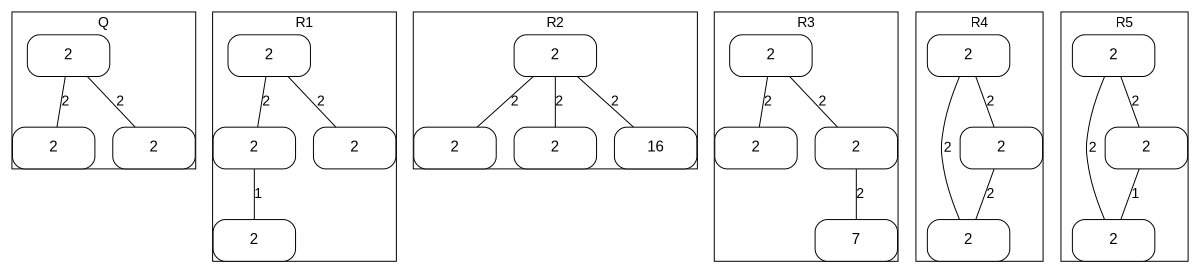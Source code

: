graph g {
	/*rankdir = BT*/
	size="8,5"
	fontname = "Arial"
	margin=0.0002

	edge [
		fontname = "Arial"
	]

	node [
		shape = rectangle, 
		fontname = "Arial"
		fontsize = 15,
		width = 1.15,
		height = 0.58,
		style = "rounded,filled",
		fillcolor = white
	];
	/* Query and reformualtions */        	subgraph cluster_q {
		label = "Q";
		/* Node definition */
		"00" [label="2"]
		"01" [label="2"]
		"02" [label="2"]
		/* Edge definition */
		"00" -- "01" [label="2"]
		"00" -- "02" [label="2"]
	}

	subgraph cluster_1 {
		label = "R1";
		/* Node definition */
		"10" [label="2"]
		"11" [label="2"]
		"12" [label="2"]
		"13" [label="2"]
		/* Edge definition */
		"10" -- "11" [label="2"]
		"10" -- "12" [label="2"]
		"11" -- "13" [label="1"]
	}

	subgraph cluster_2 {
		label = "R2";
		/* Node definition */
		"20" [label="2"]
		"21" [label="2"]
		"22" [label="2"]
		"23" [label="16"]
		/* Edge definition */
		"20" -- "21" [label="2"]
		"20" -- "22" [label="2"]
		"20" -- "23" [label="2"]
	}

	subgraph cluster_3 {
		label = "R3";
		/* Node definition */
		"30" [label="2"]
		"31" [label="2"]
		"32" [label="2"]
		"33" [label="7"]
		/* Edge definition */
		"30" -- "31" [label="2"]
		"30" -- "32" [label="2"]
		"32" -- "33" [label="2"]
	}

	subgraph cluster_4 {
		label = "R4";
		/* Node definition */
		"40" [label="2"]
		"41" [label="2"]
		"42" [label="2"]
		/* Edge definition */
		"40" -- "41" [label="2"]
		"40" -- "42" [label="2"]
		"42" -- "41" [label="2"]
	}

	subgraph cluster_5 {
		label = "R5";
		/* Node definition */
		"50" [label="2"]
		"51" [label="2"]
		"52" [label="2"]
		/* Edge definition */
		"50" -- "51" [label="2"]
		"50" -- "52" [label="2"]
		"52" -- "51" [label="1"]
	}}